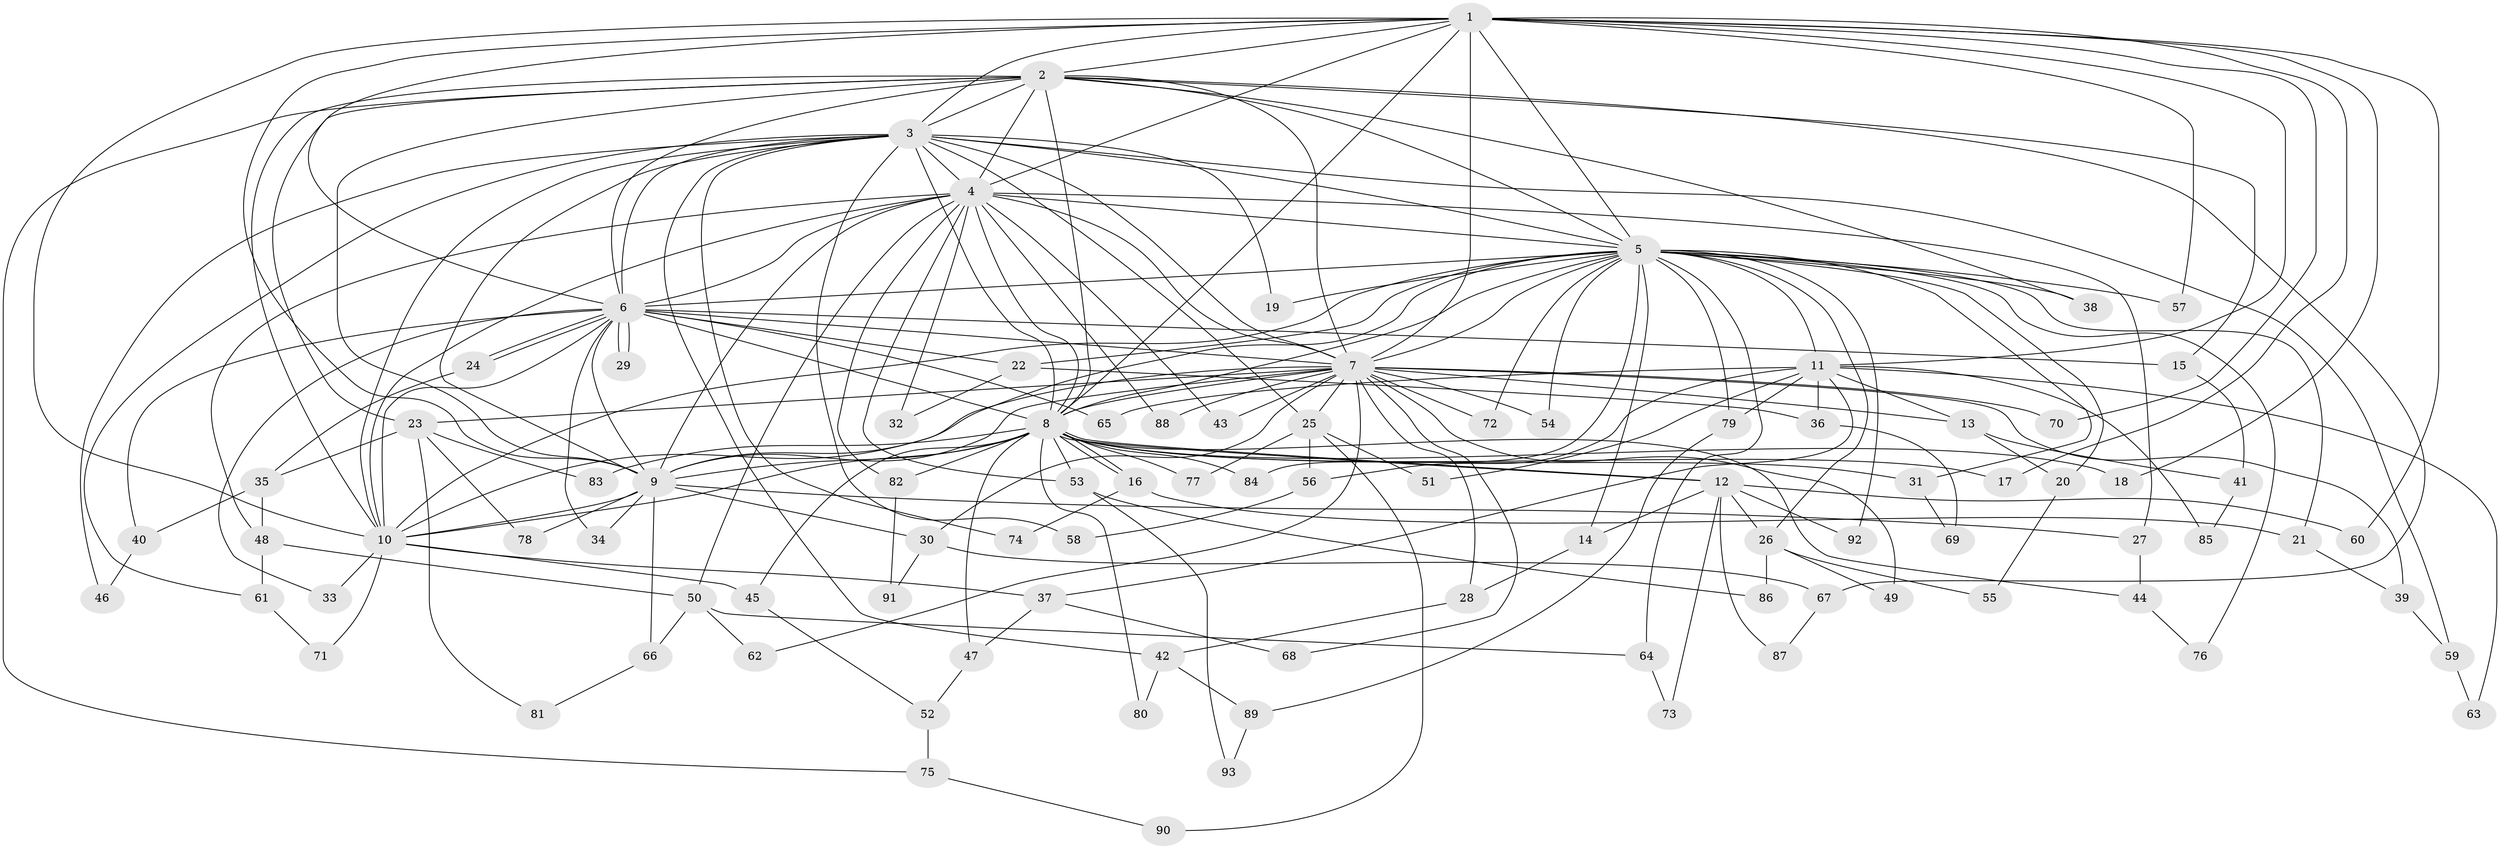 // Generated by graph-tools (version 1.1) at 2025/49/03/09/25 03:49:40]
// undirected, 93 vertices, 211 edges
graph export_dot {
graph [start="1"]
  node [color=gray90,style=filled];
  1;
  2;
  3;
  4;
  5;
  6;
  7;
  8;
  9;
  10;
  11;
  12;
  13;
  14;
  15;
  16;
  17;
  18;
  19;
  20;
  21;
  22;
  23;
  24;
  25;
  26;
  27;
  28;
  29;
  30;
  31;
  32;
  33;
  34;
  35;
  36;
  37;
  38;
  39;
  40;
  41;
  42;
  43;
  44;
  45;
  46;
  47;
  48;
  49;
  50;
  51;
  52;
  53;
  54;
  55;
  56;
  57;
  58;
  59;
  60;
  61;
  62;
  63;
  64;
  65;
  66;
  67;
  68;
  69;
  70;
  71;
  72;
  73;
  74;
  75;
  76;
  77;
  78;
  79;
  80;
  81;
  82;
  83;
  84;
  85;
  86;
  87;
  88;
  89;
  90;
  91;
  92;
  93;
  1 -- 2;
  1 -- 3;
  1 -- 4;
  1 -- 5;
  1 -- 6;
  1 -- 7;
  1 -- 8;
  1 -- 9;
  1 -- 10;
  1 -- 11;
  1 -- 17;
  1 -- 18;
  1 -- 57;
  1 -- 60;
  1 -- 70;
  2 -- 3;
  2 -- 4;
  2 -- 5;
  2 -- 6;
  2 -- 7;
  2 -- 8;
  2 -- 9;
  2 -- 10;
  2 -- 15;
  2 -- 23;
  2 -- 38;
  2 -- 67;
  2 -- 75;
  3 -- 4;
  3 -- 5;
  3 -- 6;
  3 -- 7;
  3 -- 8;
  3 -- 9;
  3 -- 10;
  3 -- 19;
  3 -- 25;
  3 -- 42;
  3 -- 46;
  3 -- 58;
  3 -- 59;
  3 -- 61;
  3 -- 74;
  4 -- 5;
  4 -- 6;
  4 -- 7;
  4 -- 8;
  4 -- 9;
  4 -- 10;
  4 -- 27;
  4 -- 32;
  4 -- 43;
  4 -- 48;
  4 -- 50;
  4 -- 53;
  4 -- 82;
  4 -- 88;
  5 -- 6;
  5 -- 7;
  5 -- 8;
  5 -- 9;
  5 -- 10;
  5 -- 11;
  5 -- 14;
  5 -- 19;
  5 -- 20;
  5 -- 21;
  5 -- 22;
  5 -- 26;
  5 -- 31;
  5 -- 38;
  5 -- 54;
  5 -- 57;
  5 -- 64;
  5 -- 72;
  5 -- 76;
  5 -- 79;
  5 -- 84;
  5 -- 92;
  6 -- 7;
  6 -- 8;
  6 -- 9;
  6 -- 10;
  6 -- 15;
  6 -- 22;
  6 -- 24;
  6 -- 24;
  6 -- 29;
  6 -- 29;
  6 -- 33;
  6 -- 34;
  6 -- 40;
  6 -- 65;
  7 -- 8;
  7 -- 9;
  7 -- 10;
  7 -- 13;
  7 -- 23;
  7 -- 25;
  7 -- 28;
  7 -- 30;
  7 -- 39;
  7 -- 43;
  7 -- 49;
  7 -- 54;
  7 -- 62;
  7 -- 68;
  7 -- 70;
  7 -- 72;
  7 -- 88;
  8 -- 9;
  8 -- 10;
  8 -- 12;
  8 -- 12;
  8 -- 16;
  8 -- 16;
  8 -- 17;
  8 -- 18;
  8 -- 31;
  8 -- 44;
  8 -- 45;
  8 -- 47;
  8 -- 53;
  8 -- 77;
  8 -- 80;
  8 -- 82;
  8 -- 83;
  8 -- 84;
  9 -- 10;
  9 -- 27;
  9 -- 30;
  9 -- 34;
  9 -- 66;
  9 -- 78;
  10 -- 33;
  10 -- 37;
  10 -- 45;
  10 -- 71;
  11 -- 13;
  11 -- 36;
  11 -- 37;
  11 -- 51;
  11 -- 56;
  11 -- 63;
  11 -- 65;
  11 -- 79;
  11 -- 85;
  12 -- 14;
  12 -- 26;
  12 -- 60;
  12 -- 73;
  12 -- 87;
  12 -- 92;
  13 -- 20;
  13 -- 41;
  14 -- 28;
  15 -- 41;
  16 -- 21;
  16 -- 74;
  20 -- 55;
  21 -- 39;
  22 -- 32;
  22 -- 36;
  23 -- 35;
  23 -- 78;
  23 -- 81;
  23 -- 83;
  24 -- 35;
  25 -- 51;
  25 -- 56;
  25 -- 77;
  25 -- 90;
  26 -- 49;
  26 -- 55;
  26 -- 86;
  27 -- 44;
  28 -- 42;
  30 -- 67;
  30 -- 91;
  31 -- 69;
  35 -- 40;
  35 -- 48;
  36 -- 69;
  37 -- 47;
  37 -- 68;
  39 -- 59;
  40 -- 46;
  41 -- 85;
  42 -- 80;
  42 -- 89;
  44 -- 76;
  45 -- 52;
  47 -- 52;
  48 -- 50;
  48 -- 61;
  50 -- 62;
  50 -- 64;
  50 -- 66;
  52 -- 75;
  53 -- 86;
  53 -- 93;
  56 -- 58;
  59 -- 63;
  61 -- 71;
  64 -- 73;
  66 -- 81;
  67 -- 87;
  75 -- 90;
  79 -- 89;
  82 -- 91;
  89 -- 93;
}
